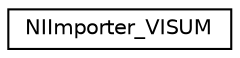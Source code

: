 digraph "Graphical Class Hierarchy"
{
  edge [fontname="Helvetica",fontsize="10",labelfontname="Helvetica",labelfontsize="10"];
  node [fontname="Helvetica",fontsize="10",shape=record];
  rankdir="LR";
  Node0 [label="NIImporter_VISUM",height=0.2,width=0.4,color="black", fillcolor="white", style="filled",URL="$d6/d9e/class_n_i_importer___v_i_s_u_m.html",tooltip="A VISUM network importer. "];
}
